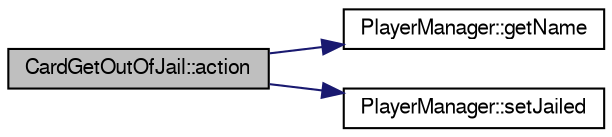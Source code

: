 digraph G
{
  edge [fontname="FreeSans",fontsize="10",labelfontname="FreeSans",labelfontsize="10"];
  node [fontname="FreeSans",fontsize="10",shape=record];
  rankdir="LR";
  Node1 [label="CardGetOutOfJail::action",height=0.2,width=0.4,color="black", fillcolor="grey75", style="filled" fontcolor="black"];
  Node1 -> Node2 [color="midnightblue",fontsize="10",style="solid",fontname="FreeSans"];
  Node2 [label="PlayerManager::getName",height=0.2,width=0.4,color="black", fillcolor="white", style="filled",URL="$class_player_manager.html#a2604043abc318ee6c9a26529ed31fcce",tooltip="method that returns the name of the current Player"];
  Node1 -> Node3 [color="midnightblue",fontsize="10",style="solid",fontname="FreeSans"];
  Node3 [label="PlayerManager::setJailed",height=0.2,width=0.4,color="black", fillcolor="white", style="filled",URL="$class_player_manager.html#a3909ff71baa75008995a90f5ce7f22c6",tooltip="method that sends the current player to jail"];
}
